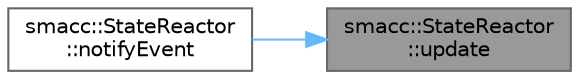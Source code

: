 digraph "smacc::StateReactor::update"
{
 // LATEX_PDF_SIZE
  bgcolor="transparent";
  edge [fontname=Helvetica,fontsize=10,labelfontname=Helvetica,labelfontsize=10];
  node [fontname=Helvetica,fontsize=10,shape=box,height=0.2,width=0.4];
  rankdir="RL";
  Node1 [label="smacc::StateReactor\l::update",height=0.2,width=0.4,color="gray40", fillcolor="grey60", style="filled", fontcolor="black",tooltip=" "];
  Node1 -> Node2 [dir="back",color="steelblue1",style="solid"];
  Node2 [label="smacc::StateReactor\l::notifyEvent",height=0.2,width=0.4,color="grey40", fillcolor="white", style="filled",URL="$classsmacc_1_1StateReactor.html#a9e1b551ab97d1c18b2e1bb60a60455da",tooltip=" "];
}
